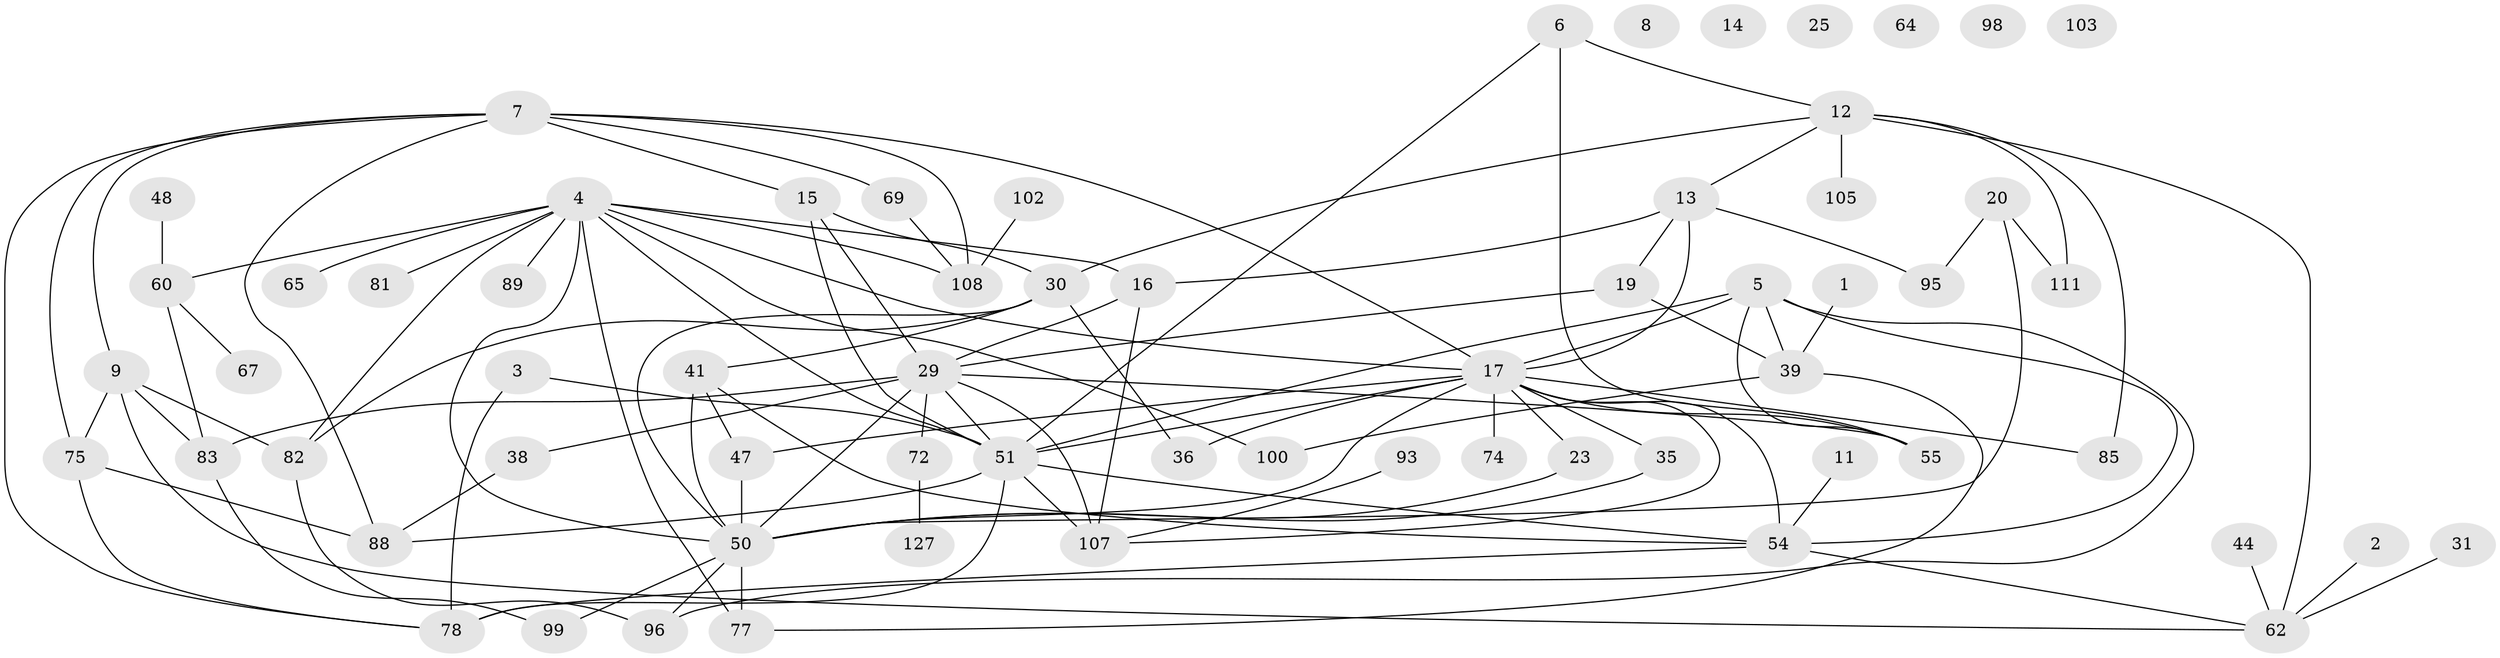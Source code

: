 // original degree distribution, {1: 0.2, 2: 0.2153846153846154, 5: 0.06153846153846154, 3: 0.2076923076923077, 4: 0.19230769230769232, 0: 0.046153846153846156, 6: 0.03076923076923077, 8: 0.007692307692307693, 9: 0.007692307692307693, 7: 0.03076923076923077}
// Generated by graph-tools (version 1.1) at 2025/16/03/04/25 18:16:25]
// undirected, 65 vertices, 111 edges
graph export_dot {
graph [start="1"]
  node [color=gray90,style=filled];
  1 [super="+27"];
  2;
  3 [super="+49"];
  4 [super="+24+10+113"];
  5 [super="+34+79"];
  6 [super="+26"];
  7 [super="+128+18+37"];
  8;
  9 [super="+43+87"];
  11;
  12 [super="+112+40"];
  13 [super="+33+129+90+71+106"];
  14;
  15 [super="+21+80"];
  16 [super="+68"];
  17 [super="+123+32+22+28"];
  19 [super="+45"];
  20 [super="+59"];
  23;
  25;
  29 [super="+46"];
  30 [super="+124+109"];
  31 [super="+66"];
  35;
  36;
  38 [super="+56"];
  39 [super="+42+114+130"];
  41 [super="+76"];
  44;
  47;
  48;
  50 [super="+57+52+101+86"];
  51 [super="+73+53"];
  54 [super="+61"];
  55;
  60 [super="+70"];
  62 [super="+110+91"];
  64;
  65;
  67;
  69;
  72;
  74;
  75;
  77;
  78 [super="+94"];
  81;
  82;
  83;
  85;
  88;
  89;
  93;
  95;
  96;
  98;
  99;
  100;
  102;
  103;
  105;
  107 [super="+121"];
  108;
  111;
  127;
  1 -- 39;
  2 -- 62;
  3 -- 78;
  3 -- 51;
  4 -- 100;
  4 -- 81;
  4 -- 17;
  4 -- 82;
  4 -- 89;
  4 -- 77;
  4 -- 108;
  4 -- 65;
  4 -- 60;
  4 -- 51;
  4 -- 50 [weight=2];
  4 -- 16;
  5 -- 17 [weight=3];
  5 -- 39;
  5 -- 54;
  5 -- 55;
  5 -- 96;
  5 -- 51;
  6 -- 51;
  6 -- 12;
  6 -- 55;
  7 -- 108;
  7 -- 75;
  7 -- 69;
  7 -- 78;
  7 -- 88;
  7 -- 15;
  7 -- 17;
  7 -- 9;
  9 -- 82;
  9 -- 83;
  9 -- 75;
  9 -- 62;
  11 -- 54;
  12 -- 85;
  12 -- 105;
  12 -- 13;
  12 -- 30;
  12 -- 111;
  12 -- 62;
  13 -- 95;
  13 -- 19 [weight=2];
  13 -- 17;
  13 -- 16;
  15 -- 51;
  15 -- 29;
  15 -- 30;
  16 -- 107;
  16 -- 29;
  17 -- 85;
  17 -- 55;
  17 -- 50;
  17 -- 23;
  17 -- 35;
  17 -- 36 [weight=2];
  17 -- 74;
  17 -- 107;
  17 -- 47;
  17 -- 51;
  17 -- 54;
  19 -- 39;
  19 -- 29;
  20 -- 50;
  20 -- 95;
  20 -- 111;
  23 -- 50;
  29 -- 72;
  29 -- 51;
  29 -- 107 [weight=2];
  29 -- 83;
  29 -- 55;
  29 -- 38;
  29 -- 50;
  30 -- 82;
  30 -- 36;
  30 -- 50;
  30 -- 41;
  31 -- 62;
  35 -- 50;
  38 -- 88;
  39 -- 100 [weight=2];
  39 -- 77;
  41 -- 50;
  41 -- 54;
  41 -- 47;
  44 -- 62;
  47 -- 50;
  48 -- 60;
  50 -- 77 [weight=2];
  50 -- 96;
  50 -- 99;
  51 -- 107;
  51 -- 78;
  51 -- 54;
  51 -- 88;
  54 -- 62;
  54 -- 78;
  60 -- 67;
  60 -- 83;
  69 -- 108;
  72 -- 127;
  75 -- 88;
  75 -- 78;
  82 -- 96;
  83 -- 99;
  93 -- 107;
  102 -- 108;
}
